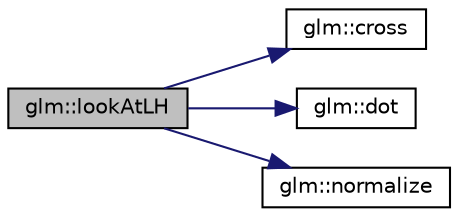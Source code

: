 digraph "glm::lookAtLH"
{
 // LATEX_PDF_SIZE
  edge [fontname="Helvetica",fontsize="10",labelfontname="Helvetica",labelfontsize="10"];
  node [fontname="Helvetica",fontsize="10",shape=record];
  rankdir="LR";
  Node1 [label="glm::lookAtLH",height=0.2,width=0.4,color="black", fillcolor="grey75", style="filled", fontcolor="black",tooltip=" "];
  Node1 -> Node2 [color="midnightblue",fontsize="10",style="solid",fontname="Helvetica"];
  Node2 [label="glm::cross",height=0.2,width=0.4,color="black", fillcolor="white", style="filled",URL="$group__core__func__geometric.html#gafe2cae8cb26fd44be62aee97369d0af8",tooltip=" "];
  Node1 -> Node3 [color="midnightblue",fontsize="10",style="solid",fontname="Helvetica"];
  Node3 [label="glm::dot",height=0.2,width=0.4,color="black", fillcolor="white", style="filled",URL="$group__core__func__geometric.html#ga7dada304da2ba7dd3376ab4f178c3f6b",tooltip=" "];
  Node1 -> Node4 [color="midnightblue",fontsize="10",style="solid",fontname="Helvetica"];
  Node4 [label="glm::normalize",height=0.2,width=0.4,color="black", fillcolor="white", style="filled",URL="$group__core__func__geometric.html#gada9451ec170a36fe53552812b9c03a68",tooltip=" "];
}
